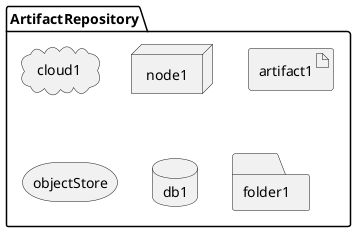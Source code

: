 @startuml

package  ArtifactRepository {
  cloud cloud1
  node node1
  artifact artifact1
  storage objectStore
  database db1
  folder folder1
}

@enduml
